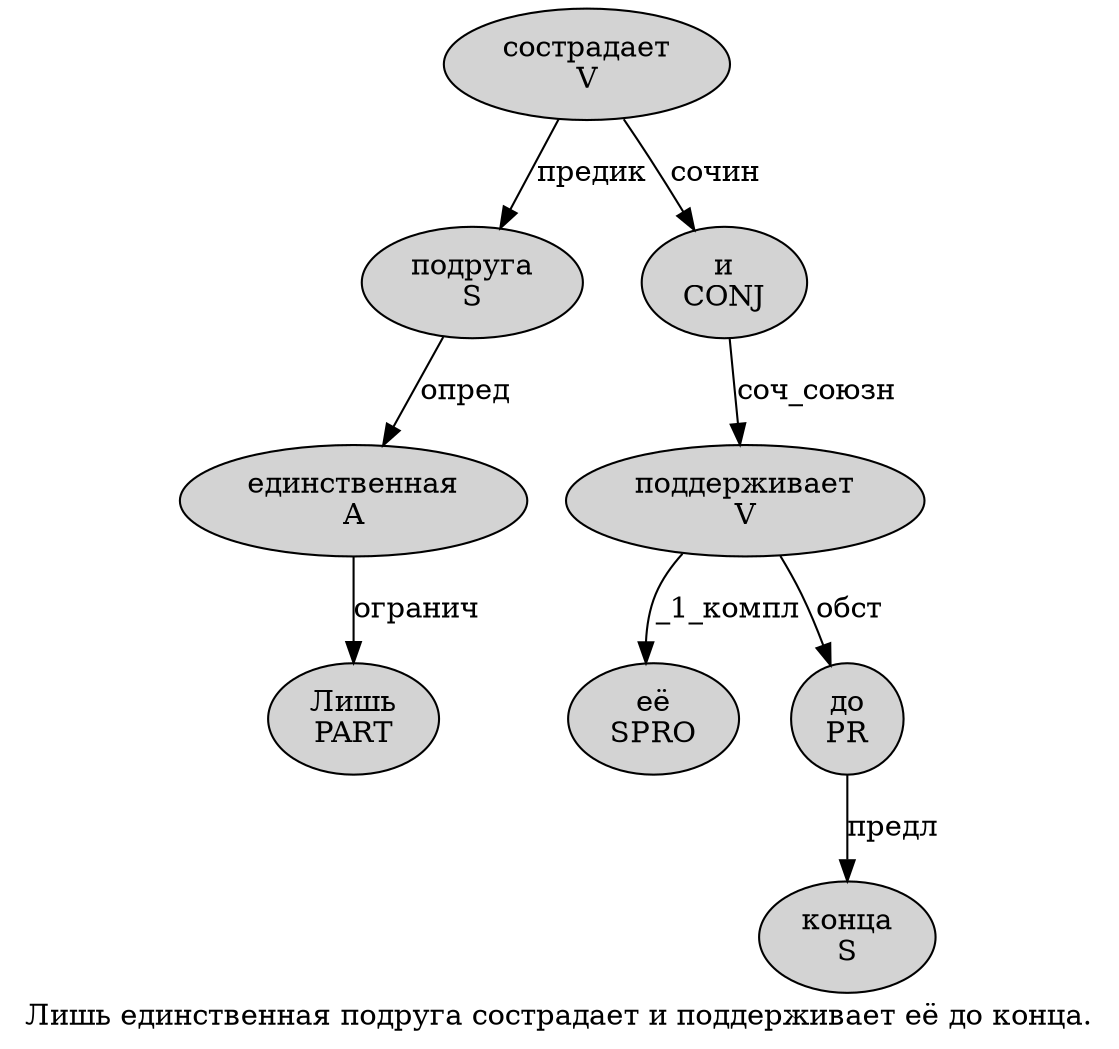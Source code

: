 digraph SENTENCE_1177 {
	graph [label="Лишь единственная подруга сострадает и поддерживает её до конца."]
	node [style=filled]
		0 [label="Лишь
PART" color="" fillcolor=lightgray penwidth=1 shape=ellipse]
		1 [label="единственная
A" color="" fillcolor=lightgray penwidth=1 shape=ellipse]
		2 [label="подруга
S" color="" fillcolor=lightgray penwidth=1 shape=ellipse]
		3 [label="сострадает
V" color="" fillcolor=lightgray penwidth=1 shape=ellipse]
		4 [label="и
CONJ" color="" fillcolor=lightgray penwidth=1 shape=ellipse]
		5 [label="поддерживает
V" color="" fillcolor=lightgray penwidth=1 shape=ellipse]
		6 [label="её
SPRO" color="" fillcolor=lightgray penwidth=1 shape=ellipse]
		7 [label="до
PR" color="" fillcolor=lightgray penwidth=1 shape=ellipse]
		8 [label="конца
S" color="" fillcolor=lightgray penwidth=1 shape=ellipse]
			1 -> 0 [label="огранич"]
			4 -> 5 [label="соч_союзн"]
			3 -> 2 [label="предик"]
			3 -> 4 [label="сочин"]
			7 -> 8 [label="предл"]
			5 -> 6 [label="_1_компл"]
			5 -> 7 [label="обст"]
			2 -> 1 [label="опред"]
}